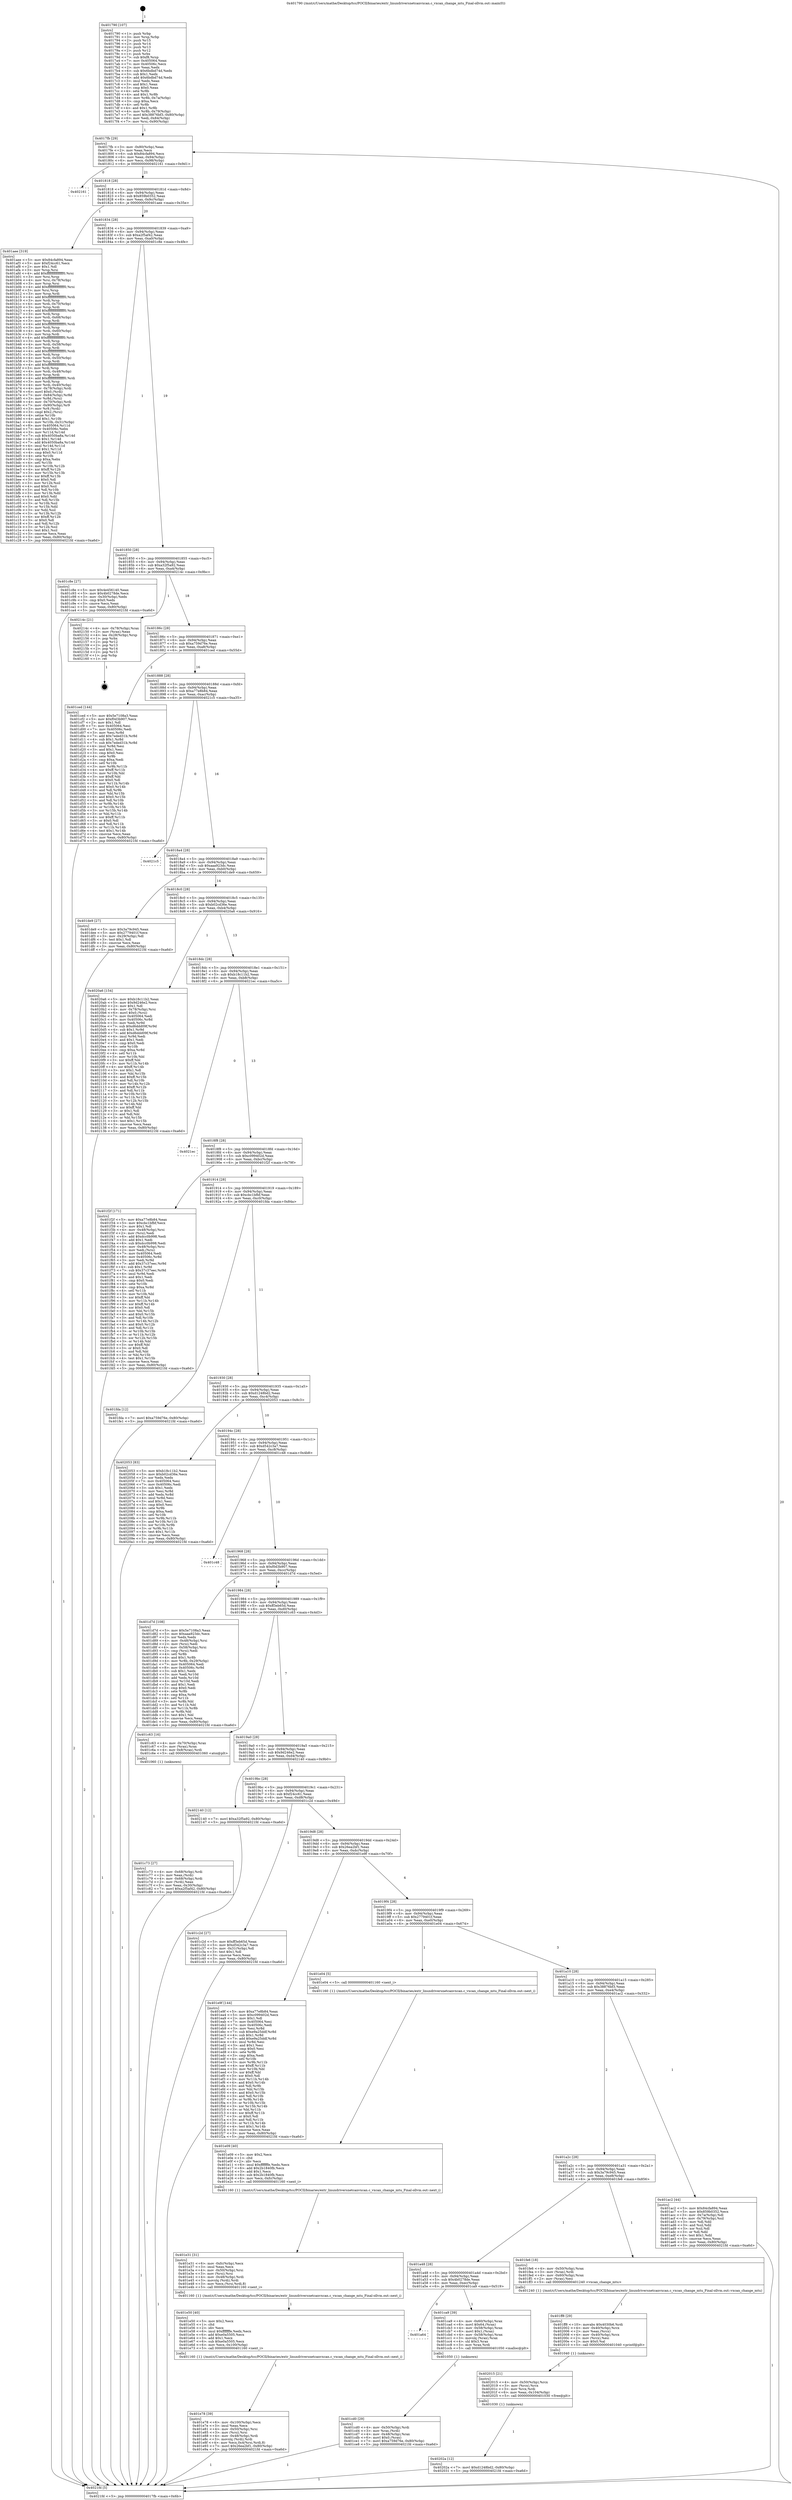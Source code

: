digraph "0x401790" {
  label = "0x401790 (/mnt/c/Users/mathe/Desktop/tcc/POCII/binaries/extr_linuxdriversnetcanvxcan.c_vxcan_change_mtu_Final-ollvm.out::main(0))"
  labelloc = "t"
  node[shape=record]

  Entry [label="",width=0.3,height=0.3,shape=circle,fillcolor=black,style=filled]
  "0x4017fb" [label="{
     0x4017fb [29]\l
     | [instrs]\l
     &nbsp;&nbsp;0x4017fb \<+3\>: mov -0x80(%rbp),%eax\l
     &nbsp;&nbsp;0x4017fe \<+2\>: mov %eax,%ecx\l
     &nbsp;&nbsp;0x401800 \<+6\>: sub $0x84cfa894,%ecx\l
     &nbsp;&nbsp;0x401806 \<+6\>: mov %eax,-0x94(%rbp)\l
     &nbsp;&nbsp;0x40180c \<+6\>: mov %ecx,-0x98(%rbp)\l
     &nbsp;&nbsp;0x401812 \<+6\>: je 0000000000402161 \<main+0x9d1\>\l
  }"]
  "0x402161" [label="{
     0x402161\l
  }", style=dashed]
  "0x401818" [label="{
     0x401818 [28]\l
     | [instrs]\l
     &nbsp;&nbsp;0x401818 \<+5\>: jmp 000000000040181d \<main+0x8d\>\l
     &nbsp;&nbsp;0x40181d \<+6\>: mov -0x94(%rbp),%eax\l
     &nbsp;&nbsp;0x401823 \<+5\>: sub $0x859b0352,%eax\l
     &nbsp;&nbsp;0x401828 \<+6\>: mov %eax,-0x9c(%rbp)\l
     &nbsp;&nbsp;0x40182e \<+6\>: je 0000000000401aee \<main+0x35e\>\l
  }"]
  Exit [label="",width=0.3,height=0.3,shape=circle,fillcolor=black,style=filled,peripheries=2]
  "0x401aee" [label="{
     0x401aee [319]\l
     | [instrs]\l
     &nbsp;&nbsp;0x401aee \<+5\>: mov $0x84cfa894,%eax\l
     &nbsp;&nbsp;0x401af3 \<+5\>: mov $0xf24cc61,%ecx\l
     &nbsp;&nbsp;0x401af8 \<+2\>: mov $0x1,%dl\l
     &nbsp;&nbsp;0x401afa \<+3\>: mov %rsp,%rsi\l
     &nbsp;&nbsp;0x401afd \<+4\>: add $0xfffffffffffffff0,%rsi\l
     &nbsp;&nbsp;0x401b01 \<+3\>: mov %rsi,%rsp\l
     &nbsp;&nbsp;0x401b04 \<+4\>: mov %rsi,-0x78(%rbp)\l
     &nbsp;&nbsp;0x401b08 \<+3\>: mov %rsp,%rsi\l
     &nbsp;&nbsp;0x401b0b \<+4\>: add $0xfffffffffffffff0,%rsi\l
     &nbsp;&nbsp;0x401b0f \<+3\>: mov %rsi,%rsp\l
     &nbsp;&nbsp;0x401b12 \<+3\>: mov %rsp,%rdi\l
     &nbsp;&nbsp;0x401b15 \<+4\>: add $0xfffffffffffffff0,%rdi\l
     &nbsp;&nbsp;0x401b19 \<+3\>: mov %rdi,%rsp\l
     &nbsp;&nbsp;0x401b1c \<+4\>: mov %rdi,-0x70(%rbp)\l
     &nbsp;&nbsp;0x401b20 \<+3\>: mov %rsp,%rdi\l
     &nbsp;&nbsp;0x401b23 \<+4\>: add $0xfffffffffffffff0,%rdi\l
     &nbsp;&nbsp;0x401b27 \<+3\>: mov %rdi,%rsp\l
     &nbsp;&nbsp;0x401b2a \<+4\>: mov %rdi,-0x68(%rbp)\l
     &nbsp;&nbsp;0x401b2e \<+3\>: mov %rsp,%rdi\l
     &nbsp;&nbsp;0x401b31 \<+4\>: add $0xfffffffffffffff0,%rdi\l
     &nbsp;&nbsp;0x401b35 \<+3\>: mov %rdi,%rsp\l
     &nbsp;&nbsp;0x401b38 \<+4\>: mov %rdi,-0x60(%rbp)\l
     &nbsp;&nbsp;0x401b3c \<+3\>: mov %rsp,%rdi\l
     &nbsp;&nbsp;0x401b3f \<+4\>: add $0xfffffffffffffff0,%rdi\l
     &nbsp;&nbsp;0x401b43 \<+3\>: mov %rdi,%rsp\l
     &nbsp;&nbsp;0x401b46 \<+4\>: mov %rdi,-0x58(%rbp)\l
     &nbsp;&nbsp;0x401b4a \<+3\>: mov %rsp,%rdi\l
     &nbsp;&nbsp;0x401b4d \<+4\>: add $0xfffffffffffffff0,%rdi\l
     &nbsp;&nbsp;0x401b51 \<+3\>: mov %rdi,%rsp\l
     &nbsp;&nbsp;0x401b54 \<+4\>: mov %rdi,-0x50(%rbp)\l
     &nbsp;&nbsp;0x401b58 \<+3\>: mov %rsp,%rdi\l
     &nbsp;&nbsp;0x401b5b \<+4\>: add $0xfffffffffffffff0,%rdi\l
     &nbsp;&nbsp;0x401b5f \<+3\>: mov %rdi,%rsp\l
     &nbsp;&nbsp;0x401b62 \<+4\>: mov %rdi,-0x48(%rbp)\l
     &nbsp;&nbsp;0x401b66 \<+3\>: mov %rsp,%rdi\l
     &nbsp;&nbsp;0x401b69 \<+4\>: add $0xfffffffffffffff0,%rdi\l
     &nbsp;&nbsp;0x401b6d \<+3\>: mov %rdi,%rsp\l
     &nbsp;&nbsp;0x401b70 \<+4\>: mov %rdi,-0x40(%rbp)\l
     &nbsp;&nbsp;0x401b74 \<+4\>: mov -0x78(%rbp),%rdi\l
     &nbsp;&nbsp;0x401b78 \<+6\>: movl $0x0,(%rdi)\l
     &nbsp;&nbsp;0x401b7e \<+7\>: mov -0x84(%rbp),%r8d\l
     &nbsp;&nbsp;0x401b85 \<+3\>: mov %r8d,(%rsi)\l
     &nbsp;&nbsp;0x401b88 \<+4\>: mov -0x70(%rbp),%rdi\l
     &nbsp;&nbsp;0x401b8c \<+7\>: mov -0x90(%rbp),%r9\l
     &nbsp;&nbsp;0x401b93 \<+3\>: mov %r9,(%rdi)\l
     &nbsp;&nbsp;0x401b96 \<+3\>: cmpl $0x2,(%rsi)\l
     &nbsp;&nbsp;0x401b99 \<+4\>: setne %r10b\l
     &nbsp;&nbsp;0x401b9d \<+4\>: and $0x1,%r10b\l
     &nbsp;&nbsp;0x401ba1 \<+4\>: mov %r10b,-0x31(%rbp)\l
     &nbsp;&nbsp;0x401ba5 \<+8\>: mov 0x405064,%r11d\l
     &nbsp;&nbsp;0x401bad \<+7\>: mov 0x40506c,%ebx\l
     &nbsp;&nbsp;0x401bb4 \<+3\>: mov %r11d,%r14d\l
     &nbsp;&nbsp;0x401bb7 \<+7\>: sub $0x4050ba8a,%r14d\l
     &nbsp;&nbsp;0x401bbe \<+4\>: sub $0x1,%r14d\l
     &nbsp;&nbsp;0x401bc2 \<+7\>: add $0x4050ba8a,%r14d\l
     &nbsp;&nbsp;0x401bc9 \<+4\>: imul %r14d,%r11d\l
     &nbsp;&nbsp;0x401bcd \<+4\>: and $0x1,%r11d\l
     &nbsp;&nbsp;0x401bd1 \<+4\>: cmp $0x0,%r11d\l
     &nbsp;&nbsp;0x401bd5 \<+4\>: sete %r10b\l
     &nbsp;&nbsp;0x401bd9 \<+3\>: cmp $0xa,%ebx\l
     &nbsp;&nbsp;0x401bdc \<+4\>: setl %r15b\l
     &nbsp;&nbsp;0x401be0 \<+3\>: mov %r10b,%r12b\l
     &nbsp;&nbsp;0x401be3 \<+4\>: xor $0xff,%r12b\l
     &nbsp;&nbsp;0x401be7 \<+3\>: mov %r15b,%r13b\l
     &nbsp;&nbsp;0x401bea \<+4\>: xor $0xff,%r13b\l
     &nbsp;&nbsp;0x401bee \<+3\>: xor $0x0,%dl\l
     &nbsp;&nbsp;0x401bf1 \<+3\>: mov %r12b,%sil\l
     &nbsp;&nbsp;0x401bf4 \<+4\>: and $0x0,%sil\l
     &nbsp;&nbsp;0x401bf8 \<+3\>: and %dl,%r10b\l
     &nbsp;&nbsp;0x401bfb \<+3\>: mov %r13b,%dil\l
     &nbsp;&nbsp;0x401bfe \<+4\>: and $0x0,%dil\l
     &nbsp;&nbsp;0x401c02 \<+3\>: and %dl,%r15b\l
     &nbsp;&nbsp;0x401c05 \<+3\>: or %r10b,%sil\l
     &nbsp;&nbsp;0x401c08 \<+3\>: or %r15b,%dil\l
     &nbsp;&nbsp;0x401c0b \<+3\>: xor %dil,%sil\l
     &nbsp;&nbsp;0x401c0e \<+3\>: or %r13b,%r12b\l
     &nbsp;&nbsp;0x401c11 \<+4\>: xor $0xff,%r12b\l
     &nbsp;&nbsp;0x401c15 \<+3\>: or $0x0,%dl\l
     &nbsp;&nbsp;0x401c18 \<+3\>: and %dl,%r12b\l
     &nbsp;&nbsp;0x401c1b \<+3\>: or %r12b,%sil\l
     &nbsp;&nbsp;0x401c1e \<+4\>: test $0x1,%sil\l
     &nbsp;&nbsp;0x401c22 \<+3\>: cmovne %ecx,%eax\l
     &nbsp;&nbsp;0x401c25 \<+3\>: mov %eax,-0x80(%rbp)\l
     &nbsp;&nbsp;0x401c28 \<+5\>: jmp 00000000004021fd \<main+0xa6d\>\l
  }"]
  "0x401834" [label="{
     0x401834 [28]\l
     | [instrs]\l
     &nbsp;&nbsp;0x401834 \<+5\>: jmp 0000000000401839 \<main+0xa9\>\l
     &nbsp;&nbsp;0x401839 \<+6\>: mov -0x94(%rbp),%eax\l
     &nbsp;&nbsp;0x40183f \<+5\>: sub $0xa2f5af42,%eax\l
     &nbsp;&nbsp;0x401844 \<+6\>: mov %eax,-0xa0(%rbp)\l
     &nbsp;&nbsp;0x40184a \<+6\>: je 0000000000401c8e \<main+0x4fe\>\l
  }"]
  "0x40202a" [label="{
     0x40202a [12]\l
     | [instrs]\l
     &nbsp;&nbsp;0x40202a \<+7\>: movl $0xd1248bd2,-0x80(%rbp)\l
     &nbsp;&nbsp;0x402031 \<+5\>: jmp 00000000004021fd \<main+0xa6d\>\l
  }"]
  "0x401c8e" [label="{
     0x401c8e [27]\l
     | [instrs]\l
     &nbsp;&nbsp;0x401c8e \<+5\>: mov $0x4e456140,%eax\l
     &nbsp;&nbsp;0x401c93 \<+5\>: mov $0x4b0278de,%ecx\l
     &nbsp;&nbsp;0x401c98 \<+3\>: mov -0x30(%rbp),%edx\l
     &nbsp;&nbsp;0x401c9b \<+3\>: cmp $0x0,%edx\l
     &nbsp;&nbsp;0x401c9e \<+3\>: cmove %ecx,%eax\l
     &nbsp;&nbsp;0x401ca1 \<+3\>: mov %eax,-0x80(%rbp)\l
     &nbsp;&nbsp;0x401ca4 \<+5\>: jmp 00000000004021fd \<main+0xa6d\>\l
  }"]
  "0x401850" [label="{
     0x401850 [28]\l
     | [instrs]\l
     &nbsp;&nbsp;0x401850 \<+5\>: jmp 0000000000401855 \<main+0xc5\>\l
     &nbsp;&nbsp;0x401855 \<+6\>: mov -0x94(%rbp),%eax\l
     &nbsp;&nbsp;0x40185b \<+5\>: sub $0xa32f5a92,%eax\l
     &nbsp;&nbsp;0x401860 \<+6\>: mov %eax,-0xa4(%rbp)\l
     &nbsp;&nbsp;0x401866 \<+6\>: je 000000000040214c \<main+0x9bc\>\l
  }"]
  "0x402015" [label="{
     0x402015 [21]\l
     | [instrs]\l
     &nbsp;&nbsp;0x402015 \<+4\>: mov -0x50(%rbp),%rcx\l
     &nbsp;&nbsp;0x402019 \<+3\>: mov (%rcx),%rcx\l
     &nbsp;&nbsp;0x40201c \<+3\>: mov %rcx,%rdi\l
     &nbsp;&nbsp;0x40201f \<+6\>: mov %eax,-0x104(%rbp)\l
     &nbsp;&nbsp;0x402025 \<+5\>: call 0000000000401030 \<free@plt\>\l
     | [calls]\l
     &nbsp;&nbsp;0x401030 \{1\} (unknown)\l
  }"]
  "0x40214c" [label="{
     0x40214c [21]\l
     | [instrs]\l
     &nbsp;&nbsp;0x40214c \<+4\>: mov -0x78(%rbp),%rax\l
     &nbsp;&nbsp;0x402150 \<+2\>: mov (%rax),%eax\l
     &nbsp;&nbsp;0x402152 \<+4\>: lea -0x28(%rbp),%rsp\l
     &nbsp;&nbsp;0x402156 \<+1\>: pop %rbx\l
     &nbsp;&nbsp;0x402157 \<+2\>: pop %r12\l
     &nbsp;&nbsp;0x402159 \<+2\>: pop %r13\l
     &nbsp;&nbsp;0x40215b \<+2\>: pop %r14\l
     &nbsp;&nbsp;0x40215d \<+2\>: pop %r15\l
     &nbsp;&nbsp;0x40215f \<+1\>: pop %rbp\l
     &nbsp;&nbsp;0x402160 \<+1\>: ret\l
  }"]
  "0x40186c" [label="{
     0x40186c [28]\l
     | [instrs]\l
     &nbsp;&nbsp;0x40186c \<+5\>: jmp 0000000000401871 \<main+0xe1\>\l
     &nbsp;&nbsp;0x401871 \<+6\>: mov -0x94(%rbp),%eax\l
     &nbsp;&nbsp;0x401877 \<+5\>: sub $0xa759d76e,%eax\l
     &nbsp;&nbsp;0x40187c \<+6\>: mov %eax,-0xa8(%rbp)\l
     &nbsp;&nbsp;0x401882 \<+6\>: je 0000000000401ced \<main+0x55d\>\l
  }"]
  "0x401ff8" [label="{
     0x401ff8 [29]\l
     | [instrs]\l
     &nbsp;&nbsp;0x401ff8 \<+10\>: movabs $0x4030b6,%rdi\l
     &nbsp;&nbsp;0x402002 \<+4\>: mov -0x40(%rbp),%rcx\l
     &nbsp;&nbsp;0x402006 \<+2\>: mov %eax,(%rcx)\l
     &nbsp;&nbsp;0x402008 \<+4\>: mov -0x40(%rbp),%rcx\l
     &nbsp;&nbsp;0x40200c \<+2\>: mov (%rcx),%esi\l
     &nbsp;&nbsp;0x40200e \<+2\>: mov $0x0,%al\l
     &nbsp;&nbsp;0x402010 \<+5\>: call 0000000000401040 \<printf@plt\>\l
     | [calls]\l
     &nbsp;&nbsp;0x401040 \{1\} (unknown)\l
  }"]
  "0x401ced" [label="{
     0x401ced [144]\l
     | [instrs]\l
     &nbsp;&nbsp;0x401ced \<+5\>: mov $0x5e7108a3,%eax\l
     &nbsp;&nbsp;0x401cf2 \<+5\>: mov $0xf0d3b907,%ecx\l
     &nbsp;&nbsp;0x401cf7 \<+2\>: mov $0x1,%dl\l
     &nbsp;&nbsp;0x401cf9 \<+7\>: mov 0x405064,%esi\l
     &nbsp;&nbsp;0x401d00 \<+7\>: mov 0x40506c,%edi\l
     &nbsp;&nbsp;0x401d07 \<+3\>: mov %esi,%r8d\l
     &nbsp;&nbsp;0x401d0a \<+7\>: add $0x7eded31b,%r8d\l
     &nbsp;&nbsp;0x401d11 \<+4\>: sub $0x1,%r8d\l
     &nbsp;&nbsp;0x401d15 \<+7\>: sub $0x7eded31b,%r8d\l
     &nbsp;&nbsp;0x401d1c \<+4\>: imul %r8d,%esi\l
     &nbsp;&nbsp;0x401d20 \<+3\>: and $0x1,%esi\l
     &nbsp;&nbsp;0x401d23 \<+3\>: cmp $0x0,%esi\l
     &nbsp;&nbsp;0x401d26 \<+4\>: sete %r9b\l
     &nbsp;&nbsp;0x401d2a \<+3\>: cmp $0xa,%edi\l
     &nbsp;&nbsp;0x401d2d \<+4\>: setl %r10b\l
     &nbsp;&nbsp;0x401d31 \<+3\>: mov %r9b,%r11b\l
     &nbsp;&nbsp;0x401d34 \<+4\>: xor $0xff,%r11b\l
     &nbsp;&nbsp;0x401d38 \<+3\>: mov %r10b,%bl\l
     &nbsp;&nbsp;0x401d3b \<+3\>: xor $0xff,%bl\l
     &nbsp;&nbsp;0x401d3e \<+3\>: xor $0x0,%dl\l
     &nbsp;&nbsp;0x401d41 \<+3\>: mov %r11b,%r14b\l
     &nbsp;&nbsp;0x401d44 \<+4\>: and $0x0,%r14b\l
     &nbsp;&nbsp;0x401d48 \<+3\>: and %dl,%r9b\l
     &nbsp;&nbsp;0x401d4b \<+3\>: mov %bl,%r15b\l
     &nbsp;&nbsp;0x401d4e \<+4\>: and $0x0,%r15b\l
     &nbsp;&nbsp;0x401d52 \<+3\>: and %dl,%r10b\l
     &nbsp;&nbsp;0x401d55 \<+3\>: or %r9b,%r14b\l
     &nbsp;&nbsp;0x401d58 \<+3\>: or %r10b,%r15b\l
     &nbsp;&nbsp;0x401d5b \<+3\>: xor %r15b,%r14b\l
     &nbsp;&nbsp;0x401d5e \<+3\>: or %bl,%r11b\l
     &nbsp;&nbsp;0x401d61 \<+4\>: xor $0xff,%r11b\l
     &nbsp;&nbsp;0x401d65 \<+3\>: or $0x0,%dl\l
     &nbsp;&nbsp;0x401d68 \<+3\>: and %dl,%r11b\l
     &nbsp;&nbsp;0x401d6b \<+3\>: or %r11b,%r14b\l
     &nbsp;&nbsp;0x401d6e \<+4\>: test $0x1,%r14b\l
     &nbsp;&nbsp;0x401d72 \<+3\>: cmovne %ecx,%eax\l
     &nbsp;&nbsp;0x401d75 \<+3\>: mov %eax,-0x80(%rbp)\l
     &nbsp;&nbsp;0x401d78 \<+5\>: jmp 00000000004021fd \<main+0xa6d\>\l
  }"]
  "0x401888" [label="{
     0x401888 [28]\l
     | [instrs]\l
     &nbsp;&nbsp;0x401888 \<+5\>: jmp 000000000040188d \<main+0xfd\>\l
     &nbsp;&nbsp;0x40188d \<+6\>: mov -0x94(%rbp),%eax\l
     &nbsp;&nbsp;0x401893 \<+5\>: sub $0xa77e8b84,%eax\l
     &nbsp;&nbsp;0x401898 \<+6\>: mov %eax,-0xac(%rbp)\l
     &nbsp;&nbsp;0x40189e \<+6\>: je 00000000004021c5 \<main+0xa35\>\l
  }"]
  "0x401e78" [label="{
     0x401e78 [39]\l
     | [instrs]\l
     &nbsp;&nbsp;0x401e78 \<+6\>: mov -0x100(%rbp),%ecx\l
     &nbsp;&nbsp;0x401e7e \<+3\>: imul %eax,%ecx\l
     &nbsp;&nbsp;0x401e81 \<+4\>: mov -0x50(%rbp),%rsi\l
     &nbsp;&nbsp;0x401e85 \<+3\>: mov (%rsi),%rsi\l
     &nbsp;&nbsp;0x401e88 \<+4\>: mov -0x48(%rbp),%rdi\l
     &nbsp;&nbsp;0x401e8c \<+3\>: movslq (%rdi),%rdi\l
     &nbsp;&nbsp;0x401e8f \<+4\>: mov %ecx,0x4(%rsi,%rdi,8)\l
     &nbsp;&nbsp;0x401e93 \<+7\>: movl $0x26ea2bf1,-0x80(%rbp)\l
     &nbsp;&nbsp;0x401e9a \<+5\>: jmp 00000000004021fd \<main+0xa6d\>\l
  }"]
  "0x4021c5" [label="{
     0x4021c5\l
  }", style=dashed]
  "0x4018a4" [label="{
     0x4018a4 [28]\l
     | [instrs]\l
     &nbsp;&nbsp;0x4018a4 \<+5\>: jmp 00000000004018a9 \<main+0x119\>\l
     &nbsp;&nbsp;0x4018a9 \<+6\>: mov -0x94(%rbp),%eax\l
     &nbsp;&nbsp;0x4018af \<+5\>: sub $0xaaa923dc,%eax\l
     &nbsp;&nbsp;0x4018b4 \<+6\>: mov %eax,-0xb0(%rbp)\l
     &nbsp;&nbsp;0x4018ba \<+6\>: je 0000000000401de9 \<main+0x659\>\l
  }"]
  "0x401e50" [label="{
     0x401e50 [40]\l
     | [instrs]\l
     &nbsp;&nbsp;0x401e50 \<+5\>: mov $0x2,%ecx\l
     &nbsp;&nbsp;0x401e55 \<+1\>: cltd\l
     &nbsp;&nbsp;0x401e56 \<+2\>: idiv %ecx\l
     &nbsp;&nbsp;0x401e58 \<+6\>: imul $0xfffffffe,%edx,%ecx\l
     &nbsp;&nbsp;0x401e5e \<+6\>: add $0xe0a5505,%ecx\l
     &nbsp;&nbsp;0x401e64 \<+3\>: add $0x1,%ecx\l
     &nbsp;&nbsp;0x401e67 \<+6\>: sub $0xe0a5505,%ecx\l
     &nbsp;&nbsp;0x401e6d \<+6\>: mov %ecx,-0x100(%rbp)\l
     &nbsp;&nbsp;0x401e73 \<+5\>: call 0000000000401160 \<next_i\>\l
     | [calls]\l
     &nbsp;&nbsp;0x401160 \{1\} (/mnt/c/Users/mathe/Desktop/tcc/POCII/binaries/extr_linuxdriversnetcanvxcan.c_vxcan_change_mtu_Final-ollvm.out::next_i)\l
  }"]
  "0x401de9" [label="{
     0x401de9 [27]\l
     | [instrs]\l
     &nbsp;&nbsp;0x401de9 \<+5\>: mov $0x3a79c945,%eax\l
     &nbsp;&nbsp;0x401dee \<+5\>: mov $0x2779401f,%ecx\l
     &nbsp;&nbsp;0x401df3 \<+3\>: mov -0x29(%rbp),%dl\l
     &nbsp;&nbsp;0x401df6 \<+3\>: test $0x1,%dl\l
     &nbsp;&nbsp;0x401df9 \<+3\>: cmovne %ecx,%eax\l
     &nbsp;&nbsp;0x401dfc \<+3\>: mov %eax,-0x80(%rbp)\l
     &nbsp;&nbsp;0x401dff \<+5\>: jmp 00000000004021fd \<main+0xa6d\>\l
  }"]
  "0x4018c0" [label="{
     0x4018c0 [28]\l
     | [instrs]\l
     &nbsp;&nbsp;0x4018c0 \<+5\>: jmp 00000000004018c5 \<main+0x135\>\l
     &nbsp;&nbsp;0x4018c5 \<+6\>: mov -0x94(%rbp),%eax\l
     &nbsp;&nbsp;0x4018cb \<+5\>: sub $0xb02cd36e,%eax\l
     &nbsp;&nbsp;0x4018d0 \<+6\>: mov %eax,-0xb4(%rbp)\l
     &nbsp;&nbsp;0x4018d6 \<+6\>: je 00000000004020a6 \<main+0x916\>\l
  }"]
  "0x401e31" [label="{
     0x401e31 [31]\l
     | [instrs]\l
     &nbsp;&nbsp;0x401e31 \<+6\>: mov -0xfc(%rbp),%ecx\l
     &nbsp;&nbsp;0x401e37 \<+3\>: imul %eax,%ecx\l
     &nbsp;&nbsp;0x401e3a \<+4\>: mov -0x50(%rbp),%rsi\l
     &nbsp;&nbsp;0x401e3e \<+3\>: mov (%rsi),%rsi\l
     &nbsp;&nbsp;0x401e41 \<+4\>: mov -0x48(%rbp),%rdi\l
     &nbsp;&nbsp;0x401e45 \<+3\>: movslq (%rdi),%rdi\l
     &nbsp;&nbsp;0x401e48 \<+3\>: mov %ecx,(%rsi,%rdi,8)\l
     &nbsp;&nbsp;0x401e4b \<+5\>: call 0000000000401160 \<next_i\>\l
     | [calls]\l
     &nbsp;&nbsp;0x401160 \{1\} (/mnt/c/Users/mathe/Desktop/tcc/POCII/binaries/extr_linuxdriversnetcanvxcan.c_vxcan_change_mtu_Final-ollvm.out::next_i)\l
  }"]
  "0x4020a6" [label="{
     0x4020a6 [154]\l
     | [instrs]\l
     &nbsp;&nbsp;0x4020a6 \<+5\>: mov $0xb18c11b2,%eax\l
     &nbsp;&nbsp;0x4020ab \<+5\>: mov $0x9d246e2,%ecx\l
     &nbsp;&nbsp;0x4020b0 \<+2\>: mov $0x1,%dl\l
     &nbsp;&nbsp;0x4020b2 \<+4\>: mov -0x78(%rbp),%rsi\l
     &nbsp;&nbsp;0x4020b6 \<+6\>: movl $0x0,(%rsi)\l
     &nbsp;&nbsp;0x4020bc \<+7\>: mov 0x405064,%edi\l
     &nbsp;&nbsp;0x4020c3 \<+8\>: mov 0x40506c,%r8d\l
     &nbsp;&nbsp;0x4020cb \<+3\>: mov %edi,%r9d\l
     &nbsp;&nbsp;0x4020ce \<+7\>: sub $0xd6ddd09f,%r9d\l
     &nbsp;&nbsp;0x4020d5 \<+4\>: sub $0x1,%r9d\l
     &nbsp;&nbsp;0x4020d9 \<+7\>: add $0xd6ddd09f,%r9d\l
     &nbsp;&nbsp;0x4020e0 \<+4\>: imul %r9d,%edi\l
     &nbsp;&nbsp;0x4020e4 \<+3\>: and $0x1,%edi\l
     &nbsp;&nbsp;0x4020e7 \<+3\>: cmp $0x0,%edi\l
     &nbsp;&nbsp;0x4020ea \<+4\>: sete %r10b\l
     &nbsp;&nbsp;0x4020ee \<+4\>: cmp $0xa,%r8d\l
     &nbsp;&nbsp;0x4020f2 \<+4\>: setl %r11b\l
     &nbsp;&nbsp;0x4020f6 \<+3\>: mov %r10b,%bl\l
     &nbsp;&nbsp;0x4020f9 \<+3\>: xor $0xff,%bl\l
     &nbsp;&nbsp;0x4020fc \<+3\>: mov %r11b,%r14b\l
     &nbsp;&nbsp;0x4020ff \<+4\>: xor $0xff,%r14b\l
     &nbsp;&nbsp;0x402103 \<+3\>: xor $0x1,%dl\l
     &nbsp;&nbsp;0x402106 \<+3\>: mov %bl,%r15b\l
     &nbsp;&nbsp;0x402109 \<+4\>: and $0xff,%r15b\l
     &nbsp;&nbsp;0x40210d \<+3\>: and %dl,%r10b\l
     &nbsp;&nbsp;0x402110 \<+3\>: mov %r14b,%r12b\l
     &nbsp;&nbsp;0x402113 \<+4\>: and $0xff,%r12b\l
     &nbsp;&nbsp;0x402117 \<+3\>: and %dl,%r11b\l
     &nbsp;&nbsp;0x40211a \<+3\>: or %r10b,%r15b\l
     &nbsp;&nbsp;0x40211d \<+3\>: or %r11b,%r12b\l
     &nbsp;&nbsp;0x402120 \<+3\>: xor %r12b,%r15b\l
     &nbsp;&nbsp;0x402123 \<+3\>: or %r14b,%bl\l
     &nbsp;&nbsp;0x402126 \<+3\>: xor $0xff,%bl\l
     &nbsp;&nbsp;0x402129 \<+3\>: or $0x1,%dl\l
     &nbsp;&nbsp;0x40212c \<+2\>: and %dl,%bl\l
     &nbsp;&nbsp;0x40212e \<+3\>: or %bl,%r15b\l
     &nbsp;&nbsp;0x402131 \<+4\>: test $0x1,%r15b\l
     &nbsp;&nbsp;0x402135 \<+3\>: cmovne %ecx,%eax\l
     &nbsp;&nbsp;0x402138 \<+3\>: mov %eax,-0x80(%rbp)\l
     &nbsp;&nbsp;0x40213b \<+5\>: jmp 00000000004021fd \<main+0xa6d\>\l
  }"]
  "0x4018dc" [label="{
     0x4018dc [28]\l
     | [instrs]\l
     &nbsp;&nbsp;0x4018dc \<+5\>: jmp 00000000004018e1 \<main+0x151\>\l
     &nbsp;&nbsp;0x4018e1 \<+6\>: mov -0x94(%rbp),%eax\l
     &nbsp;&nbsp;0x4018e7 \<+5\>: sub $0xb18c11b2,%eax\l
     &nbsp;&nbsp;0x4018ec \<+6\>: mov %eax,-0xb8(%rbp)\l
     &nbsp;&nbsp;0x4018f2 \<+6\>: je 00000000004021ec \<main+0xa5c\>\l
  }"]
  "0x401e09" [label="{
     0x401e09 [40]\l
     | [instrs]\l
     &nbsp;&nbsp;0x401e09 \<+5\>: mov $0x2,%ecx\l
     &nbsp;&nbsp;0x401e0e \<+1\>: cltd\l
     &nbsp;&nbsp;0x401e0f \<+2\>: idiv %ecx\l
     &nbsp;&nbsp;0x401e11 \<+6\>: imul $0xfffffffe,%edx,%ecx\l
     &nbsp;&nbsp;0x401e17 \<+6\>: add $0x2b1840fb,%ecx\l
     &nbsp;&nbsp;0x401e1d \<+3\>: add $0x1,%ecx\l
     &nbsp;&nbsp;0x401e20 \<+6\>: sub $0x2b1840fb,%ecx\l
     &nbsp;&nbsp;0x401e26 \<+6\>: mov %ecx,-0xfc(%rbp)\l
     &nbsp;&nbsp;0x401e2c \<+5\>: call 0000000000401160 \<next_i\>\l
     | [calls]\l
     &nbsp;&nbsp;0x401160 \{1\} (/mnt/c/Users/mathe/Desktop/tcc/POCII/binaries/extr_linuxdriversnetcanvxcan.c_vxcan_change_mtu_Final-ollvm.out::next_i)\l
  }"]
  "0x4021ec" [label="{
     0x4021ec\l
  }", style=dashed]
  "0x4018f8" [label="{
     0x4018f8 [28]\l
     | [instrs]\l
     &nbsp;&nbsp;0x4018f8 \<+5\>: jmp 00000000004018fd \<main+0x16d\>\l
     &nbsp;&nbsp;0x4018fd \<+6\>: mov -0x94(%rbp),%eax\l
     &nbsp;&nbsp;0x401903 \<+5\>: sub $0xc099402d,%eax\l
     &nbsp;&nbsp;0x401908 \<+6\>: mov %eax,-0xbc(%rbp)\l
     &nbsp;&nbsp;0x40190e \<+6\>: je 0000000000401f2f \<main+0x79f\>\l
  }"]
  "0x401cd0" [label="{
     0x401cd0 [29]\l
     | [instrs]\l
     &nbsp;&nbsp;0x401cd0 \<+4\>: mov -0x50(%rbp),%rdi\l
     &nbsp;&nbsp;0x401cd4 \<+3\>: mov %rax,(%rdi)\l
     &nbsp;&nbsp;0x401cd7 \<+4\>: mov -0x48(%rbp),%rax\l
     &nbsp;&nbsp;0x401cdb \<+6\>: movl $0x0,(%rax)\l
     &nbsp;&nbsp;0x401ce1 \<+7\>: movl $0xa759d76e,-0x80(%rbp)\l
     &nbsp;&nbsp;0x401ce8 \<+5\>: jmp 00000000004021fd \<main+0xa6d\>\l
  }"]
  "0x401f2f" [label="{
     0x401f2f [171]\l
     | [instrs]\l
     &nbsp;&nbsp;0x401f2f \<+5\>: mov $0xa77e8b84,%eax\l
     &nbsp;&nbsp;0x401f34 \<+5\>: mov $0xcbc1bfbf,%ecx\l
     &nbsp;&nbsp;0x401f39 \<+2\>: mov $0x1,%dl\l
     &nbsp;&nbsp;0x401f3b \<+4\>: mov -0x48(%rbp),%rsi\l
     &nbsp;&nbsp;0x401f3f \<+2\>: mov (%rsi),%edi\l
     &nbsp;&nbsp;0x401f41 \<+6\>: add $0xdcc0b998,%edi\l
     &nbsp;&nbsp;0x401f47 \<+3\>: add $0x1,%edi\l
     &nbsp;&nbsp;0x401f4a \<+6\>: sub $0xdcc0b998,%edi\l
     &nbsp;&nbsp;0x401f50 \<+4\>: mov -0x48(%rbp),%rsi\l
     &nbsp;&nbsp;0x401f54 \<+2\>: mov %edi,(%rsi)\l
     &nbsp;&nbsp;0x401f56 \<+7\>: mov 0x405064,%edi\l
     &nbsp;&nbsp;0x401f5d \<+8\>: mov 0x40506c,%r8d\l
     &nbsp;&nbsp;0x401f65 \<+3\>: mov %edi,%r9d\l
     &nbsp;&nbsp;0x401f68 \<+7\>: add $0x37c37eec,%r9d\l
     &nbsp;&nbsp;0x401f6f \<+4\>: sub $0x1,%r9d\l
     &nbsp;&nbsp;0x401f73 \<+7\>: sub $0x37c37eec,%r9d\l
     &nbsp;&nbsp;0x401f7a \<+4\>: imul %r9d,%edi\l
     &nbsp;&nbsp;0x401f7e \<+3\>: and $0x1,%edi\l
     &nbsp;&nbsp;0x401f81 \<+3\>: cmp $0x0,%edi\l
     &nbsp;&nbsp;0x401f84 \<+4\>: sete %r10b\l
     &nbsp;&nbsp;0x401f88 \<+4\>: cmp $0xa,%r8d\l
     &nbsp;&nbsp;0x401f8c \<+4\>: setl %r11b\l
     &nbsp;&nbsp;0x401f90 \<+3\>: mov %r10b,%bl\l
     &nbsp;&nbsp;0x401f93 \<+3\>: xor $0xff,%bl\l
     &nbsp;&nbsp;0x401f96 \<+3\>: mov %r11b,%r14b\l
     &nbsp;&nbsp;0x401f99 \<+4\>: xor $0xff,%r14b\l
     &nbsp;&nbsp;0x401f9d \<+3\>: xor $0x0,%dl\l
     &nbsp;&nbsp;0x401fa0 \<+3\>: mov %bl,%r15b\l
     &nbsp;&nbsp;0x401fa3 \<+4\>: and $0x0,%r15b\l
     &nbsp;&nbsp;0x401fa7 \<+3\>: and %dl,%r10b\l
     &nbsp;&nbsp;0x401faa \<+3\>: mov %r14b,%r12b\l
     &nbsp;&nbsp;0x401fad \<+4\>: and $0x0,%r12b\l
     &nbsp;&nbsp;0x401fb1 \<+3\>: and %dl,%r11b\l
     &nbsp;&nbsp;0x401fb4 \<+3\>: or %r10b,%r15b\l
     &nbsp;&nbsp;0x401fb7 \<+3\>: or %r11b,%r12b\l
     &nbsp;&nbsp;0x401fba \<+3\>: xor %r12b,%r15b\l
     &nbsp;&nbsp;0x401fbd \<+3\>: or %r14b,%bl\l
     &nbsp;&nbsp;0x401fc0 \<+3\>: xor $0xff,%bl\l
     &nbsp;&nbsp;0x401fc3 \<+3\>: or $0x0,%dl\l
     &nbsp;&nbsp;0x401fc6 \<+2\>: and %dl,%bl\l
     &nbsp;&nbsp;0x401fc8 \<+3\>: or %bl,%r15b\l
     &nbsp;&nbsp;0x401fcb \<+4\>: test $0x1,%r15b\l
     &nbsp;&nbsp;0x401fcf \<+3\>: cmovne %ecx,%eax\l
     &nbsp;&nbsp;0x401fd2 \<+3\>: mov %eax,-0x80(%rbp)\l
     &nbsp;&nbsp;0x401fd5 \<+5\>: jmp 00000000004021fd \<main+0xa6d\>\l
  }"]
  "0x401914" [label="{
     0x401914 [28]\l
     | [instrs]\l
     &nbsp;&nbsp;0x401914 \<+5\>: jmp 0000000000401919 \<main+0x189\>\l
     &nbsp;&nbsp;0x401919 \<+6\>: mov -0x94(%rbp),%eax\l
     &nbsp;&nbsp;0x40191f \<+5\>: sub $0xcbc1bfbf,%eax\l
     &nbsp;&nbsp;0x401924 \<+6\>: mov %eax,-0xc0(%rbp)\l
     &nbsp;&nbsp;0x40192a \<+6\>: je 0000000000401fda \<main+0x84a\>\l
  }"]
  "0x401a64" [label="{
     0x401a64\l
  }", style=dashed]
  "0x401fda" [label="{
     0x401fda [12]\l
     | [instrs]\l
     &nbsp;&nbsp;0x401fda \<+7\>: movl $0xa759d76e,-0x80(%rbp)\l
     &nbsp;&nbsp;0x401fe1 \<+5\>: jmp 00000000004021fd \<main+0xa6d\>\l
  }"]
  "0x401930" [label="{
     0x401930 [28]\l
     | [instrs]\l
     &nbsp;&nbsp;0x401930 \<+5\>: jmp 0000000000401935 \<main+0x1a5\>\l
     &nbsp;&nbsp;0x401935 \<+6\>: mov -0x94(%rbp),%eax\l
     &nbsp;&nbsp;0x40193b \<+5\>: sub $0xd1248bd2,%eax\l
     &nbsp;&nbsp;0x401940 \<+6\>: mov %eax,-0xc4(%rbp)\l
     &nbsp;&nbsp;0x401946 \<+6\>: je 0000000000402053 \<main+0x8c3\>\l
  }"]
  "0x401ca9" [label="{
     0x401ca9 [39]\l
     | [instrs]\l
     &nbsp;&nbsp;0x401ca9 \<+4\>: mov -0x60(%rbp),%rax\l
     &nbsp;&nbsp;0x401cad \<+6\>: movl $0x64,(%rax)\l
     &nbsp;&nbsp;0x401cb3 \<+4\>: mov -0x58(%rbp),%rax\l
     &nbsp;&nbsp;0x401cb7 \<+6\>: movl $0x1,(%rax)\l
     &nbsp;&nbsp;0x401cbd \<+4\>: mov -0x58(%rbp),%rax\l
     &nbsp;&nbsp;0x401cc1 \<+3\>: movslq (%rax),%rax\l
     &nbsp;&nbsp;0x401cc4 \<+4\>: shl $0x3,%rax\l
     &nbsp;&nbsp;0x401cc8 \<+3\>: mov %rax,%rdi\l
     &nbsp;&nbsp;0x401ccb \<+5\>: call 0000000000401050 \<malloc@plt\>\l
     | [calls]\l
     &nbsp;&nbsp;0x401050 \{1\} (unknown)\l
  }"]
  "0x402053" [label="{
     0x402053 [83]\l
     | [instrs]\l
     &nbsp;&nbsp;0x402053 \<+5\>: mov $0xb18c11b2,%eax\l
     &nbsp;&nbsp;0x402058 \<+5\>: mov $0xb02cd36e,%ecx\l
     &nbsp;&nbsp;0x40205d \<+2\>: xor %edx,%edx\l
     &nbsp;&nbsp;0x40205f \<+7\>: mov 0x405064,%esi\l
     &nbsp;&nbsp;0x402066 \<+7\>: mov 0x40506c,%edi\l
     &nbsp;&nbsp;0x40206d \<+3\>: sub $0x1,%edx\l
     &nbsp;&nbsp;0x402070 \<+3\>: mov %esi,%r8d\l
     &nbsp;&nbsp;0x402073 \<+3\>: add %edx,%r8d\l
     &nbsp;&nbsp;0x402076 \<+4\>: imul %r8d,%esi\l
     &nbsp;&nbsp;0x40207a \<+3\>: and $0x1,%esi\l
     &nbsp;&nbsp;0x40207d \<+3\>: cmp $0x0,%esi\l
     &nbsp;&nbsp;0x402080 \<+4\>: sete %r9b\l
     &nbsp;&nbsp;0x402084 \<+3\>: cmp $0xa,%edi\l
     &nbsp;&nbsp;0x402087 \<+4\>: setl %r10b\l
     &nbsp;&nbsp;0x40208b \<+3\>: mov %r9b,%r11b\l
     &nbsp;&nbsp;0x40208e \<+3\>: and %r10b,%r11b\l
     &nbsp;&nbsp;0x402091 \<+3\>: xor %r10b,%r9b\l
     &nbsp;&nbsp;0x402094 \<+3\>: or %r9b,%r11b\l
     &nbsp;&nbsp;0x402097 \<+4\>: test $0x1,%r11b\l
     &nbsp;&nbsp;0x40209b \<+3\>: cmovne %ecx,%eax\l
     &nbsp;&nbsp;0x40209e \<+3\>: mov %eax,-0x80(%rbp)\l
     &nbsp;&nbsp;0x4020a1 \<+5\>: jmp 00000000004021fd \<main+0xa6d\>\l
  }"]
  "0x40194c" [label="{
     0x40194c [28]\l
     | [instrs]\l
     &nbsp;&nbsp;0x40194c \<+5\>: jmp 0000000000401951 \<main+0x1c1\>\l
     &nbsp;&nbsp;0x401951 \<+6\>: mov -0x94(%rbp),%eax\l
     &nbsp;&nbsp;0x401957 \<+5\>: sub $0xd542c3a7,%eax\l
     &nbsp;&nbsp;0x40195c \<+6\>: mov %eax,-0xc8(%rbp)\l
     &nbsp;&nbsp;0x401962 \<+6\>: je 0000000000401c48 \<main+0x4b8\>\l
  }"]
  "0x401a48" [label="{
     0x401a48 [28]\l
     | [instrs]\l
     &nbsp;&nbsp;0x401a48 \<+5\>: jmp 0000000000401a4d \<main+0x2bd\>\l
     &nbsp;&nbsp;0x401a4d \<+6\>: mov -0x94(%rbp),%eax\l
     &nbsp;&nbsp;0x401a53 \<+5\>: sub $0x4b0278de,%eax\l
     &nbsp;&nbsp;0x401a58 \<+6\>: mov %eax,-0xec(%rbp)\l
     &nbsp;&nbsp;0x401a5e \<+6\>: je 0000000000401ca9 \<main+0x519\>\l
  }"]
  "0x401c48" [label="{
     0x401c48\l
  }", style=dashed]
  "0x401968" [label="{
     0x401968 [28]\l
     | [instrs]\l
     &nbsp;&nbsp;0x401968 \<+5\>: jmp 000000000040196d \<main+0x1dd\>\l
     &nbsp;&nbsp;0x40196d \<+6\>: mov -0x94(%rbp),%eax\l
     &nbsp;&nbsp;0x401973 \<+5\>: sub $0xf0d3b907,%eax\l
     &nbsp;&nbsp;0x401978 \<+6\>: mov %eax,-0xcc(%rbp)\l
     &nbsp;&nbsp;0x40197e \<+6\>: je 0000000000401d7d \<main+0x5ed\>\l
  }"]
  "0x401fe6" [label="{
     0x401fe6 [18]\l
     | [instrs]\l
     &nbsp;&nbsp;0x401fe6 \<+4\>: mov -0x50(%rbp),%rax\l
     &nbsp;&nbsp;0x401fea \<+3\>: mov (%rax),%rdi\l
     &nbsp;&nbsp;0x401fed \<+4\>: mov -0x60(%rbp),%rax\l
     &nbsp;&nbsp;0x401ff1 \<+2\>: mov (%rax),%esi\l
     &nbsp;&nbsp;0x401ff3 \<+5\>: call 0000000000401240 \<vxcan_change_mtu\>\l
     | [calls]\l
     &nbsp;&nbsp;0x401240 \{1\} (/mnt/c/Users/mathe/Desktop/tcc/POCII/binaries/extr_linuxdriversnetcanvxcan.c_vxcan_change_mtu_Final-ollvm.out::vxcan_change_mtu)\l
  }"]
  "0x401d7d" [label="{
     0x401d7d [108]\l
     | [instrs]\l
     &nbsp;&nbsp;0x401d7d \<+5\>: mov $0x5e7108a3,%eax\l
     &nbsp;&nbsp;0x401d82 \<+5\>: mov $0xaaa923dc,%ecx\l
     &nbsp;&nbsp;0x401d87 \<+2\>: xor %edx,%edx\l
     &nbsp;&nbsp;0x401d89 \<+4\>: mov -0x48(%rbp),%rsi\l
     &nbsp;&nbsp;0x401d8d \<+2\>: mov (%rsi),%edi\l
     &nbsp;&nbsp;0x401d8f \<+4\>: mov -0x58(%rbp),%rsi\l
     &nbsp;&nbsp;0x401d93 \<+2\>: cmp (%rsi),%edi\l
     &nbsp;&nbsp;0x401d95 \<+4\>: setl %r8b\l
     &nbsp;&nbsp;0x401d99 \<+4\>: and $0x1,%r8b\l
     &nbsp;&nbsp;0x401d9d \<+4\>: mov %r8b,-0x29(%rbp)\l
     &nbsp;&nbsp;0x401da1 \<+7\>: mov 0x405064,%edi\l
     &nbsp;&nbsp;0x401da8 \<+8\>: mov 0x40506c,%r9d\l
     &nbsp;&nbsp;0x401db0 \<+3\>: sub $0x1,%edx\l
     &nbsp;&nbsp;0x401db3 \<+3\>: mov %edi,%r10d\l
     &nbsp;&nbsp;0x401db6 \<+3\>: add %edx,%r10d\l
     &nbsp;&nbsp;0x401db9 \<+4\>: imul %r10d,%edi\l
     &nbsp;&nbsp;0x401dbd \<+3\>: and $0x1,%edi\l
     &nbsp;&nbsp;0x401dc0 \<+3\>: cmp $0x0,%edi\l
     &nbsp;&nbsp;0x401dc3 \<+4\>: sete %r8b\l
     &nbsp;&nbsp;0x401dc7 \<+4\>: cmp $0xa,%r9d\l
     &nbsp;&nbsp;0x401dcb \<+4\>: setl %r11b\l
     &nbsp;&nbsp;0x401dcf \<+3\>: mov %r8b,%bl\l
     &nbsp;&nbsp;0x401dd2 \<+3\>: and %r11b,%bl\l
     &nbsp;&nbsp;0x401dd5 \<+3\>: xor %r11b,%r8b\l
     &nbsp;&nbsp;0x401dd8 \<+3\>: or %r8b,%bl\l
     &nbsp;&nbsp;0x401ddb \<+3\>: test $0x1,%bl\l
     &nbsp;&nbsp;0x401dde \<+3\>: cmovne %ecx,%eax\l
     &nbsp;&nbsp;0x401de1 \<+3\>: mov %eax,-0x80(%rbp)\l
     &nbsp;&nbsp;0x401de4 \<+5\>: jmp 00000000004021fd \<main+0xa6d\>\l
  }"]
  "0x401984" [label="{
     0x401984 [28]\l
     | [instrs]\l
     &nbsp;&nbsp;0x401984 \<+5\>: jmp 0000000000401989 \<main+0x1f9\>\l
     &nbsp;&nbsp;0x401989 \<+6\>: mov -0x94(%rbp),%eax\l
     &nbsp;&nbsp;0x40198f \<+5\>: sub $0xff3eb65d,%eax\l
     &nbsp;&nbsp;0x401994 \<+6\>: mov %eax,-0xd0(%rbp)\l
     &nbsp;&nbsp;0x40199a \<+6\>: je 0000000000401c63 \<main+0x4d3\>\l
  }"]
  "0x401c73" [label="{
     0x401c73 [27]\l
     | [instrs]\l
     &nbsp;&nbsp;0x401c73 \<+4\>: mov -0x68(%rbp),%rdi\l
     &nbsp;&nbsp;0x401c77 \<+2\>: mov %eax,(%rdi)\l
     &nbsp;&nbsp;0x401c79 \<+4\>: mov -0x68(%rbp),%rdi\l
     &nbsp;&nbsp;0x401c7d \<+2\>: mov (%rdi),%eax\l
     &nbsp;&nbsp;0x401c7f \<+3\>: mov %eax,-0x30(%rbp)\l
     &nbsp;&nbsp;0x401c82 \<+7\>: movl $0xa2f5af42,-0x80(%rbp)\l
     &nbsp;&nbsp;0x401c89 \<+5\>: jmp 00000000004021fd \<main+0xa6d\>\l
  }"]
  "0x401c63" [label="{
     0x401c63 [16]\l
     | [instrs]\l
     &nbsp;&nbsp;0x401c63 \<+4\>: mov -0x70(%rbp),%rax\l
     &nbsp;&nbsp;0x401c67 \<+3\>: mov (%rax),%rax\l
     &nbsp;&nbsp;0x401c6a \<+4\>: mov 0x8(%rax),%rdi\l
     &nbsp;&nbsp;0x401c6e \<+5\>: call 0000000000401060 \<atoi@plt\>\l
     | [calls]\l
     &nbsp;&nbsp;0x401060 \{1\} (unknown)\l
  }"]
  "0x4019a0" [label="{
     0x4019a0 [28]\l
     | [instrs]\l
     &nbsp;&nbsp;0x4019a0 \<+5\>: jmp 00000000004019a5 \<main+0x215\>\l
     &nbsp;&nbsp;0x4019a5 \<+6\>: mov -0x94(%rbp),%eax\l
     &nbsp;&nbsp;0x4019ab \<+5\>: sub $0x9d246e2,%eax\l
     &nbsp;&nbsp;0x4019b0 \<+6\>: mov %eax,-0xd4(%rbp)\l
     &nbsp;&nbsp;0x4019b6 \<+6\>: je 0000000000402140 \<main+0x9b0\>\l
  }"]
  "0x401790" [label="{
     0x401790 [107]\l
     | [instrs]\l
     &nbsp;&nbsp;0x401790 \<+1\>: push %rbp\l
     &nbsp;&nbsp;0x401791 \<+3\>: mov %rsp,%rbp\l
     &nbsp;&nbsp;0x401794 \<+2\>: push %r15\l
     &nbsp;&nbsp;0x401796 \<+2\>: push %r14\l
     &nbsp;&nbsp;0x401798 \<+2\>: push %r13\l
     &nbsp;&nbsp;0x40179a \<+2\>: push %r12\l
     &nbsp;&nbsp;0x40179c \<+1\>: push %rbx\l
     &nbsp;&nbsp;0x40179d \<+7\>: sub $0xf8,%rsp\l
     &nbsp;&nbsp;0x4017a4 \<+7\>: mov 0x405064,%eax\l
     &nbsp;&nbsp;0x4017ab \<+7\>: mov 0x40506c,%ecx\l
     &nbsp;&nbsp;0x4017b2 \<+2\>: mov %eax,%edx\l
     &nbsp;&nbsp;0x4017b4 \<+6\>: sub $0x6bdbd74d,%edx\l
     &nbsp;&nbsp;0x4017ba \<+3\>: sub $0x1,%edx\l
     &nbsp;&nbsp;0x4017bd \<+6\>: add $0x6bdbd74d,%edx\l
     &nbsp;&nbsp;0x4017c3 \<+3\>: imul %edx,%eax\l
     &nbsp;&nbsp;0x4017c6 \<+3\>: and $0x1,%eax\l
     &nbsp;&nbsp;0x4017c9 \<+3\>: cmp $0x0,%eax\l
     &nbsp;&nbsp;0x4017cc \<+4\>: sete %r8b\l
     &nbsp;&nbsp;0x4017d0 \<+4\>: and $0x1,%r8b\l
     &nbsp;&nbsp;0x4017d4 \<+4\>: mov %r8b,-0x7a(%rbp)\l
     &nbsp;&nbsp;0x4017d8 \<+3\>: cmp $0xa,%ecx\l
     &nbsp;&nbsp;0x4017db \<+4\>: setl %r8b\l
     &nbsp;&nbsp;0x4017df \<+4\>: and $0x1,%r8b\l
     &nbsp;&nbsp;0x4017e3 \<+4\>: mov %r8b,-0x79(%rbp)\l
     &nbsp;&nbsp;0x4017e7 \<+7\>: movl $0x38876bf3,-0x80(%rbp)\l
     &nbsp;&nbsp;0x4017ee \<+6\>: mov %edi,-0x84(%rbp)\l
     &nbsp;&nbsp;0x4017f4 \<+7\>: mov %rsi,-0x90(%rbp)\l
  }"]
  "0x402140" [label="{
     0x402140 [12]\l
     | [instrs]\l
     &nbsp;&nbsp;0x402140 \<+7\>: movl $0xa32f5a92,-0x80(%rbp)\l
     &nbsp;&nbsp;0x402147 \<+5\>: jmp 00000000004021fd \<main+0xa6d\>\l
  }"]
  "0x4019bc" [label="{
     0x4019bc [28]\l
     | [instrs]\l
     &nbsp;&nbsp;0x4019bc \<+5\>: jmp 00000000004019c1 \<main+0x231\>\l
     &nbsp;&nbsp;0x4019c1 \<+6\>: mov -0x94(%rbp),%eax\l
     &nbsp;&nbsp;0x4019c7 \<+5\>: sub $0xf24cc61,%eax\l
     &nbsp;&nbsp;0x4019cc \<+6\>: mov %eax,-0xd8(%rbp)\l
     &nbsp;&nbsp;0x4019d2 \<+6\>: je 0000000000401c2d \<main+0x49d\>\l
  }"]
  "0x4021fd" [label="{
     0x4021fd [5]\l
     | [instrs]\l
     &nbsp;&nbsp;0x4021fd \<+5\>: jmp 00000000004017fb \<main+0x6b\>\l
  }"]
  "0x401c2d" [label="{
     0x401c2d [27]\l
     | [instrs]\l
     &nbsp;&nbsp;0x401c2d \<+5\>: mov $0xff3eb65d,%eax\l
     &nbsp;&nbsp;0x401c32 \<+5\>: mov $0xd542c3a7,%ecx\l
     &nbsp;&nbsp;0x401c37 \<+3\>: mov -0x31(%rbp),%dl\l
     &nbsp;&nbsp;0x401c3a \<+3\>: test $0x1,%dl\l
     &nbsp;&nbsp;0x401c3d \<+3\>: cmovne %ecx,%eax\l
     &nbsp;&nbsp;0x401c40 \<+3\>: mov %eax,-0x80(%rbp)\l
     &nbsp;&nbsp;0x401c43 \<+5\>: jmp 00000000004021fd \<main+0xa6d\>\l
  }"]
  "0x4019d8" [label="{
     0x4019d8 [28]\l
     | [instrs]\l
     &nbsp;&nbsp;0x4019d8 \<+5\>: jmp 00000000004019dd \<main+0x24d\>\l
     &nbsp;&nbsp;0x4019dd \<+6\>: mov -0x94(%rbp),%eax\l
     &nbsp;&nbsp;0x4019e3 \<+5\>: sub $0x26ea2bf1,%eax\l
     &nbsp;&nbsp;0x4019e8 \<+6\>: mov %eax,-0xdc(%rbp)\l
     &nbsp;&nbsp;0x4019ee \<+6\>: je 0000000000401e9f \<main+0x70f\>\l
  }"]
  "0x401a2c" [label="{
     0x401a2c [28]\l
     | [instrs]\l
     &nbsp;&nbsp;0x401a2c \<+5\>: jmp 0000000000401a31 \<main+0x2a1\>\l
     &nbsp;&nbsp;0x401a31 \<+6\>: mov -0x94(%rbp),%eax\l
     &nbsp;&nbsp;0x401a37 \<+5\>: sub $0x3a79c945,%eax\l
     &nbsp;&nbsp;0x401a3c \<+6\>: mov %eax,-0xe8(%rbp)\l
     &nbsp;&nbsp;0x401a42 \<+6\>: je 0000000000401fe6 \<main+0x856\>\l
  }"]
  "0x401e9f" [label="{
     0x401e9f [144]\l
     | [instrs]\l
     &nbsp;&nbsp;0x401e9f \<+5\>: mov $0xa77e8b84,%eax\l
     &nbsp;&nbsp;0x401ea4 \<+5\>: mov $0xc099402d,%ecx\l
     &nbsp;&nbsp;0x401ea9 \<+2\>: mov $0x1,%dl\l
     &nbsp;&nbsp;0x401eab \<+7\>: mov 0x405064,%esi\l
     &nbsp;&nbsp;0x401eb2 \<+7\>: mov 0x40506c,%edi\l
     &nbsp;&nbsp;0x401eb9 \<+3\>: mov %esi,%r8d\l
     &nbsp;&nbsp;0x401ebc \<+7\>: sub $0xe9a25ddf,%r8d\l
     &nbsp;&nbsp;0x401ec3 \<+4\>: sub $0x1,%r8d\l
     &nbsp;&nbsp;0x401ec7 \<+7\>: add $0xe9a25ddf,%r8d\l
     &nbsp;&nbsp;0x401ece \<+4\>: imul %r8d,%esi\l
     &nbsp;&nbsp;0x401ed2 \<+3\>: and $0x1,%esi\l
     &nbsp;&nbsp;0x401ed5 \<+3\>: cmp $0x0,%esi\l
     &nbsp;&nbsp;0x401ed8 \<+4\>: sete %r9b\l
     &nbsp;&nbsp;0x401edc \<+3\>: cmp $0xa,%edi\l
     &nbsp;&nbsp;0x401edf \<+4\>: setl %r10b\l
     &nbsp;&nbsp;0x401ee3 \<+3\>: mov %r9b,%r11b\l
     &nbsp;&nbsp;0x401ee6 \<+4\>: xor $0xff,%r11b\l
     &nbsp;&nbsp;0x401eea \<+3\>: mov %r10b,%bl\l
     &nbsp;&nbsp;0x401eed \<+3\>: xor $0xff,%bl\l
     &nbsp;&nbsp;0x401ef0 \<+3\>: xor $0x0,%dl\l
     &nbsp;&nbsp;0x401ef3 \<+3\>: mov %r11b,%r14b\l
     &nbsp;&nbsp;0x401ef6 \<+4\>: and $0x0,%r14b\l
     &nbsp;&nbsp;0x401efa \<+3\>: and %dl,%r9b\l
     &nbsp;&nbsp;0x401efd \<+3\>: mov %bl,%r15b\l
     &nbsp;&nbsp;0x401f00 \<+4\>: and $0x0,%r15b\l
     &nbsp;&nbsp;0x401f04 \<+3\>: and %dl,%r10b\l
     &nbsp;&nbsp;0x401f07 \<+3\>: or %r9b,%r14b\l
     &nbsp;&nbsp;0x401f0a \<+3\>: or %r10b,%r15b\l
     &nbsp;&nbsp;0x401f0d \<+3\>: xor %r15b,%r14b\l
     &nbsp;&nbsp;0x401f10 \<+3\>: or %bl,%r11b\l
     &nbsp;&nbsp;0x401f13 \<+4\>: xor $0xff,%r11b\l
     &nbsp;&nbsp;0x401f17 \<+3\>: or $0x0,%dl\l
     &nbsp;&nbsp;0x401f1a \<+3\>: and %dl,%r11b\l
     &nbsp;&nbsp;0x401f1d \<+3\>: or %r11b,%r14b\l
     &nbsp;&nbsp;0x401f20 \<+4\>: test $0x1,%r14b\l
     &nbsp;&nbsp;0x401f24 \<+3\>: cmovne %ecx,%eax\l
     &nbsp;&nbsp;0x401f27 \<+3\>: mov %eax,-0x80(%rbp)\l
     &nbsp;&nbsp;0x401f2a \<+5\>: jmp 00000000004021fd \<main+0xa6d\>\l
  }"]
  "0x4019f4" [label="{
     0x4019f4 [28]\l
     | [instrs]\l
     &nbsp;&nbsp;0x4019f4 \<+5\>: jmp 00000000004019f9 \<main+0x269\>\l
     &nbsp;&nbsp;0x4019f9 \<+6\>: mov -0x94(%rbp),%eax\l
     &nbsp;&nbsp;0x4019ff \<+5\>: sub $0x2779401f,%eax\l
     &nbsp;&nbsp;0x401a04 \<+6\>: mov %eax,-0xe0(%rbp)\l
     &nbsp;&nbsp;0x401a0a \<+6\>: je 0000000000401e04 \<main+0x674\>\l
  }"]
  "0x401ac2" [label="{
     0x401ac2 [44]\l
     | [instrs]\l
     &nbsp;&nbsp;0x401ac2 \<+5\>: mov $0x84cfa894,%eax\l
     &nbsp;&nbsp;0x401ac7 \<+5\>: mov $0x859b0352,%ecx\l
     &nbsp;&nbsp;0x401acc \<+3\>: mov -0x7a(%rbp),%dl\l
     &nbsp;&nbsp;0x401acf \<+4\>: mov -0x79(%rbp),%sil\l
     &nbsp;&nbsp;0x401ad3 \<+3\>: mov %dl,%dil\l
     &nbsp;&nbsp;0x401ad6 \<+3\>: and %sil,%dil\l
     &nbsp;&nbsp;0x401ad9 \<+3\>: xor %sil,%dl\l
     &nbsp;&nbsp;0x401adc \<+3\>: or %dl,%dil\l
     &nbsp;&nbsp;0x401adf \<+4\>: test $0x1,%dil\l
     &nbsp;&nbsp;0x401ae3 \<+3\>: cmovne %ecx,%eax\l
     &nbsp;&nbsp;0x401ae6 \<+3\>: mov %eax,-0x80(%rbp)\l
     &nbsp;&nbsp;0x401ae9 \<+5\>: jmp 00000000004021fd \<main+0xa6d\>\l
  }"]
  "0x401e04" [label="{
     0x401e04 [5]\l
     | [instrs]\l
     &nbsp;&nbsp;0x401e04 \<+5\>: call 0000000000401160 \<next_i\>\l
     | [calls]\l
     &nbsp;&nbsp;0x401160 \{1\} (/mnt/c/Users/mathe/Desktop/tcc/POCII/binaries/extr_linuxdriversnetcanvxcan.c_vxcan_change_mtu_Final-ollvm.out::next_i)\l
  }"]
  "0x401a10" [label="{
     0x401a10 [28]\l
     | [instrs]\l
     &nbsp;&nbsp;0x401a10 \<+5\>: jmp 0000000000401a15 \<main+0x285\>\l
     &nbsp;&nbsp;0x401a15 \<+6\>: mov -0x94(%rbp),%eax\l
     &nbsp;&nbsp;0x401a1b \<+5\>: sub $0x38876bf3,%eax\l
     &nbsp;&nbsp;0x401a20 \<+6\>: mov %eax,-0xe4(%rbp)\l
     &nbsp;&nbsp;0x401a26 \<+6\>: je 0000000000401ac2 \<main+0x332\>\l
  }"]
  Entry -> "0x401790" [label=" 1"]
  "0x4017fb" -> "0x402161" [label=" 0"]
  "0x4017fb" -> "0x401818" [label=" 21"]
  "0x40214c" -> Exit [label=" 1"]
  "0x401818" -> "0x401aee" [label=" 1"]
  "0x401818" -> "0x401834" [label=" 20"]
  "0x402140" -> "0x4021fd" [label=" 1"]
  "0x401834" -> "0x401c8e" [label=" 1"]
  "0x401834" -> "0x401850" [label=" 19"]
  "0x4020a6" -> "0x4021fd" [label=" 1"]
  "0x401850" -> "0x40214c" [label=" 1"]
  "0x401850" -> "0x40186c" [label=" 18"]
  "0x402053" -> "0x4021fd" [label=" 1"]
  "0x40186c" -> "0x401ced" [label=" 2"]
  "0x40186c" -> "0x401888" [label=" 16"]
  "0x40202a" -> "0x4021fd" [label=" 1"]
  "0x401888" -> "0x4021c5" [label=" 0"]
  "0x401888" -> "0x4018a4" [label=" 16"]
  "0x402015" -> "0x40202a" [label=" 1"]
  "0x4018a4" -> "0x401de9" [label=" 2"]
  "0x4018a4" -> "0x4018c0" [label=" 14"]
  "0x401ff8" -> "0x402015" [label=" 1"]
  "0x4018c0" -> "0x4020a6" [label=" 1"]
  "0x4018c0" -> "0x4018dc" [label=" 13"]
  "0x401fe6" -> "0x401ff8" [label=" 1"]
  "0x4018dc" -> "0x4021ec" [label=" 0"]
  "0x4018dc" -> "0x4018f8" [label=" 13"]
  "0x401fda" -> "0x4021fd" [label=" 1"]
  "0x4018f8" -> "0x401f2f" [label=" 1"]
  "0x4018f8" -> "0x401914" [label=" 12"]
  "0x401f2f" -> "0x4021fd" [label=" 1"]
  "0x401914" -> "0x401fda" [label=" 1"]
  "0x401914" -> "0x401930" [label=" 11"]
  "0x401e9f" -> "0x4021fd" [label=" 1"]
  "0x401930" -> "0x402053" [label=" 1"]
  "0x401930" -> "0x40194c" [label=" 10"]
  "0x401e78" -> "0x4021fd" [label=" 1"]
  "0x40194c" -> "0x401c48" [label=" 0"]
  "0x40194c" -> "0x401968" [label=" 10"]
  "0x401e31" -> "0x401e50" [label=" 1"]
  "0x401968" -> "0x401d7d" [label=" 2"]
  "0x401968" -> "0x401984" [label=" 8"]
  "0x401e09" -> "0x401e31" [label=" 1"]
  "0x401984" -> "0x401c63" [label=" 1"]
  "0x401984" -> "0x4019a0" [label=" 7"]
  "0x401de9" -> "0x4021fd" [label=" 2"]
  "0x4019a0" -> "0x402140" [label=" 1"]
  "0x4019a0" -> "0x4019bc" [label=" 6"]
  "0x401ced" -> "0x4021fd" [label=" 2"]
  "0x4019bc" -> "0x401c2d" [label=" 1"]
  "0x4019bc" -> "0x4019d8" [label=" 5"]
  "0x401cd0" -> "0x4021fd" [label=" 1"]
  "0x4019d8" -> "0x401e9f" [label=" 1"]
  "0x4019d8" -> "0x4019f4" [label=" 4"]
  "0x401ca9" -> "0x401cd0" [label=" 1"]
  "0x4019f4" -> "0x401e04" [label=" 1"]
  "0x4019f4" -> "0x401a10" [label=" 3"]
  "0x401a48" -> "0x401a64" [label=" 0"]
  "0x401a10" -> "0x401ac2" [label=" 1"]
  "0x401a10" -> "0x401a2c" [label=" 2"]
  "0x401ac2" -> "0x4021fd" [label=" 1"]
  "0x401790" -> "0x4017fb" [label=" 1"]
  "0x4021fd" -> "0x4017fb" [label=" 20"]
  "0x401d7d" -> "0x4021fd" [label=" 2"]
  "0x401aee" -> "0x4021fd" [label=" 1"]
  "0x401c2d" -> "0x4021fd" [label=" 1"]
  "0x401c63" -> "0x401c73" [label=" 1"]
  "0x401c73" -> "0x4021fd" [label=" 1"]
  "0x401c8e" -> "0x4021fd" [label=" 1"]
  "0x401e04" -> "0x401e09" [label=" 1"]
  "0x401a2c" -> "0x401fe6" [label=" 1"]
  "0x401a2c" -> "0x401a48" [label=" 1"]
  "0x401e50" -> "0x401e78" [label=" 1"]
  "0x401a48" -> "0x401ca9" [label=" 1"]
}
